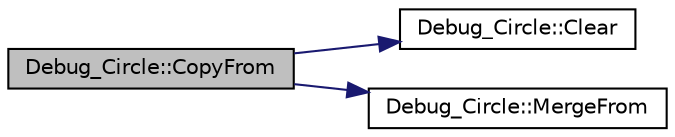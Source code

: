 digraph "Debug_Circle::CopyFrom"
{
 // INTERACTIVE_SVG=YES
  edge [fontname="Helvetica",fontsize="10",labelfontname="Helvetica",labelfontsize="10"];
  node [fontname="Helvetica",fontsize="10",shape=record];
  rankdir="LR";
  Node1 [label="Debug_Circle::CopyFrom",height=0.2,width=0.4,color="black", fillcolor="grey75", style="filled", fontcolor="black"];
  Node1 -> Node2 [color="midnightblue",fontsize="10",style="solid",fontname="Helvetica"];
  Node2 [label="Debug_Circle::Clear",height=0.2,width=0.4,color="black", fillcolor="white", style="filled",URL="$d0/d75/class_debug___circle.html#a29f9bc7db9f0f3471aacb6d3d7bedffe"];
  Node1 -> Node3 [color="midnightblue",fontsize="10",style="solid",fontname="Helvetica"];
  Node3 [label="Debug_Circle::MergeFrom",height=0.2,width=0.4,color="black", fillcolor="white", style="filled",URL="$d0/d75/class_debug___circle.html#a9826db9a4e7e474f4a53c99eb3a0b04a"];
}
